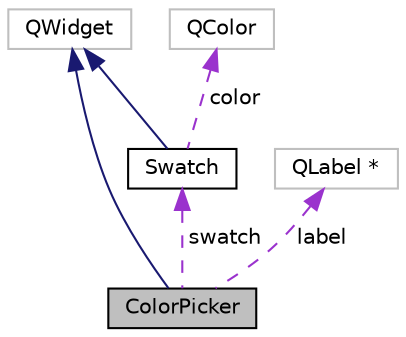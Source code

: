 digraph "ColorPicker"
{
 // INTERACTIVE_SVG=YES
  edge [fontname="Helvetica",fontsize="10",labelfontname="Helvetica",labelfontsize="10"];
  node [fontname="Helvetica",fontsize="10",shape=record];
  Node1 [label="ColorPicker",height=0.2,width=0.4,color="black", fillcolor="grey75", style="filled", fontcolor="black"];
  Node2 -> Node1 [dir="back",color="midnightblue",fontsize="10",style="solid",fontname="Helvetica"];
  Node2 [label="QWidget",height=0.2,width=0.4,color="grey75", fillcolor="white", style="filled"];
  Node3 -> Node1 [dir="back",color="darkorchid3",fontsize="10",style="dashed",label=" label" ,fontname="Helvetica"];
  Node3 [label="QLabel *",height=0.2,width=0.4,color="grey75", fillcolor="white", style="filled"];
  Node4 -> Node1 [dir="back",color="darkorchid3",fontsize="10",style="dashed",label=" swatch" ,fontname="Helvetica"];
  Node4 [label="Swatch",height=0.2,width=0.4,color="black", fillcolor="white", style="filled",URL="$d6/dc4/class_swatch.html",tooltip="A widget for displaying a single color selection. "];
  Node2 -> Node4 [dir="back",color="midnightblue",fontsize="10",style="solid",fontname="Helvetica"];
  Node5 -> Node4 [dir="back",color="darkorchid3",fontsize="10",style="dashed",label=" color" ,fontname="Helvetica"];
  Node5 [label="QColor",height=0.2,width=0.4,color="grey75", fillcolor="white", style="filled"];
}
